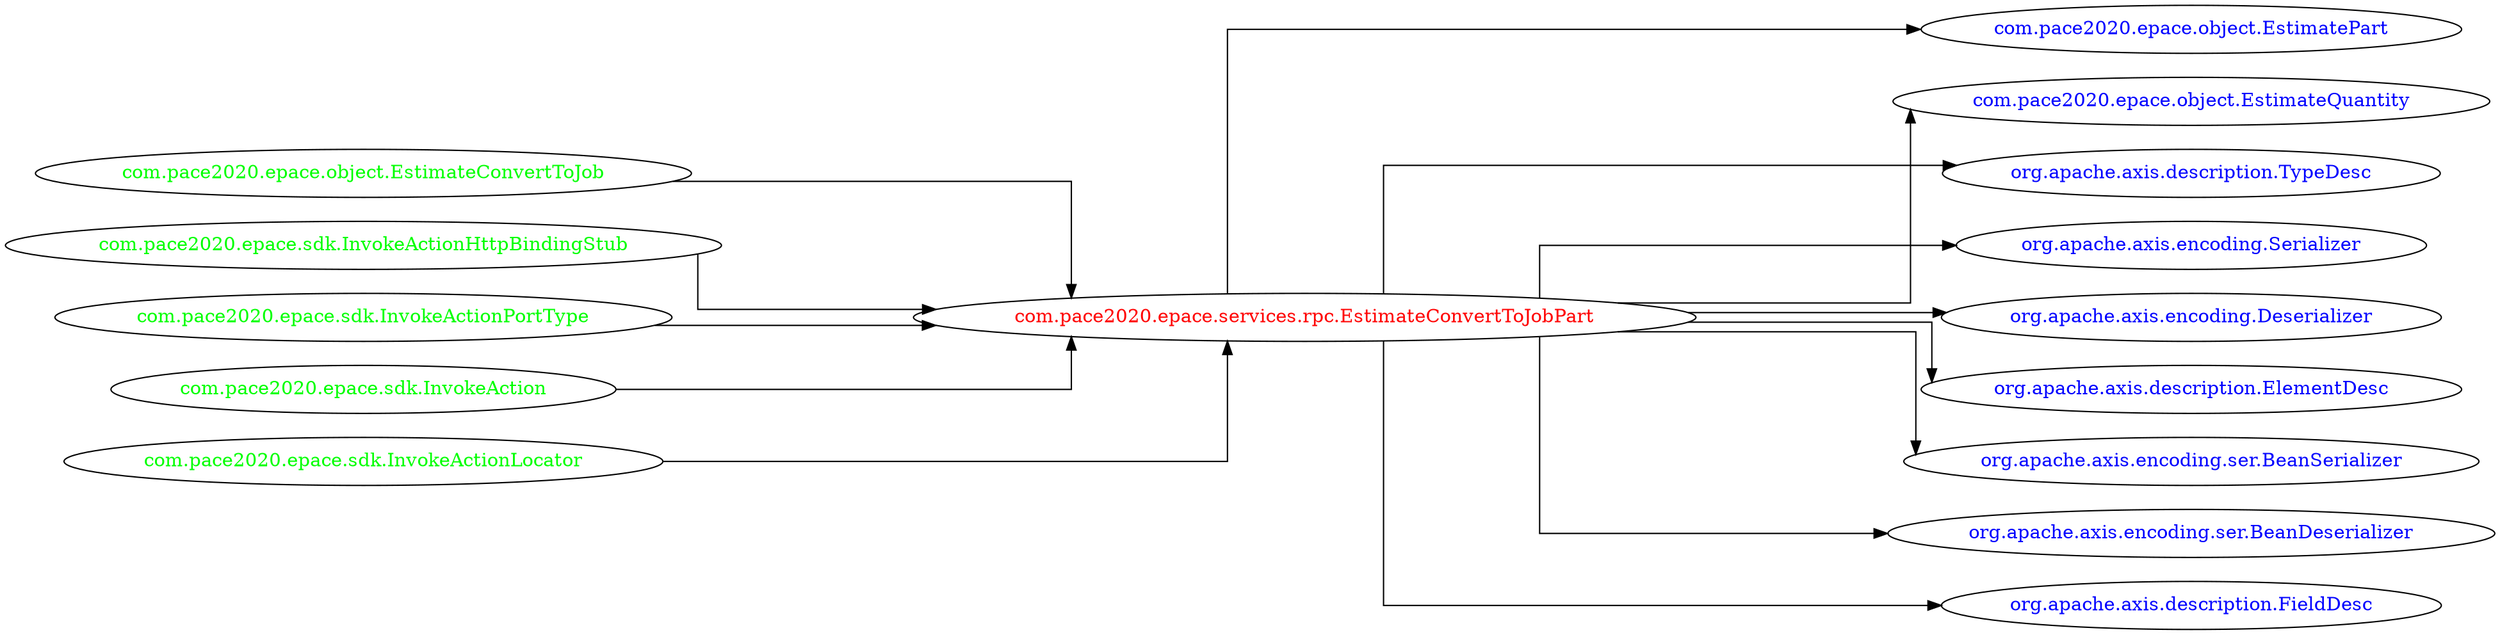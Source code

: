 digraph dependencyGraph {
 concentrate=true;
 ranksep="2.0";
 rankdir="LR"; 
 splines="ortho";
"com.pace2020.epace.services.rpc.EstimateConvertToJobPart" [fontcolor="red"];
"com.pace2020.epace.object.EstimatePart" [ fontcolor="blue" ];
"com.pace2020.epace.services.rpc.EstimateConvertToJobPart"->"com.pace2020.epace.object.EstimatePart";
"com.pace2020.epace.object.EstimateQuantity" [ fontcolor="blue" ];
"com.pace2020.epace.services.rpc.EstimateConvertToJobPart"->"com.pace2020.epace.object.EstimateQuantity";
"org.apache.axis.description.TypeDesc" [ fontcolor="blue" ];
"com.pace2020.epace.services.rpc.EstimateConvertToJobPart"->"org.apache.axis.description.TypeDesc";
"org.apache.axis.encoding.Serializer" [ fontcolor="blue" ];
"com.pace2020.epace.services.rpc.EstimateConvertToJobPart"->"org.apache.axis.encoding.Serializer";
"org.apache.axis.encoding.Deserializer" [ fontcolor="blue" ];
"com.pace2020.epace.services.rpc.EstimateConvertToJobPart"->"org.apache.axis.encoding.Deserializer";
"org.apache.axis.description.ElementDesc" [ fontcolor="blue" ];
"com.pace2020.epace.services.rpc.EstimateConvertToJobPart"->"org.apache.axis.description.ElementDesc";
"org.apache.axis.encoding.ser.BeanSerializer" [ fontcolor="blue" ];
"com.pace2020.epace.services.rpc.EstimateConvertToJobPart"->"org.apache.axis.encoding.ser.BeanSerializer";
"org.apache.axis.encoding.ser.BeanDeserializer" [ fontcolor="blue" ];
"com.pace2020.epace.services.rpc.EstimateConvertToJobPart"->"org.apache.axis.encoding.ser.BeanDeserializer";
"org.apache.axis.description.FieldDesc" [ fontcolor="blue" ];
"com.pace2020.epace.services.rpc.EstimateConvertToJobPart"->"org.apache.axis.description.FieldDesc";
"com.pace2020.epace.object.EstimateConvertToJob" [ fontcolor="green" ];
"com.pace2020.epace.object.EstimateConvertToJob"->"com.pace2020.epace.services.rpc.EstimateConvertToJobPart";
"com.pace2020.epace.sdk.InvokeActionHttpBindingStub" [ fontcolor="green" ];
"com.pace2020.epace.sdk.InvokeActionHttpBindingStub"->"com.pace2020.epace.services.rpc.EstimateConvertToJobPart";
"com.pace2020.epace.sdk.InvokeActionPortType" [ fontcolor="green" ];
"com.pace2020.epace.sdk.InvokeActionPortType"->"com.pace2020.epace.services.rpc.EstimateConvertToJobPart";
"com.pace2020.epace.sdk.InvokeAction" [ fontcolor="green" ];
"com.pace2020.epace.sdk.InvokeAction"->"com.pace2020.epace.services.rpc.EstimateConvertToJobPart";
"com.pace2020.epace.sdk.InvokeActionLocator" [ fontcolor="green" ];
"com.pace2020.epace.sdk.InvokeActionLocator"->"com.pace2020.epace.services.rpc.EstimateConvertToJobPart";
}